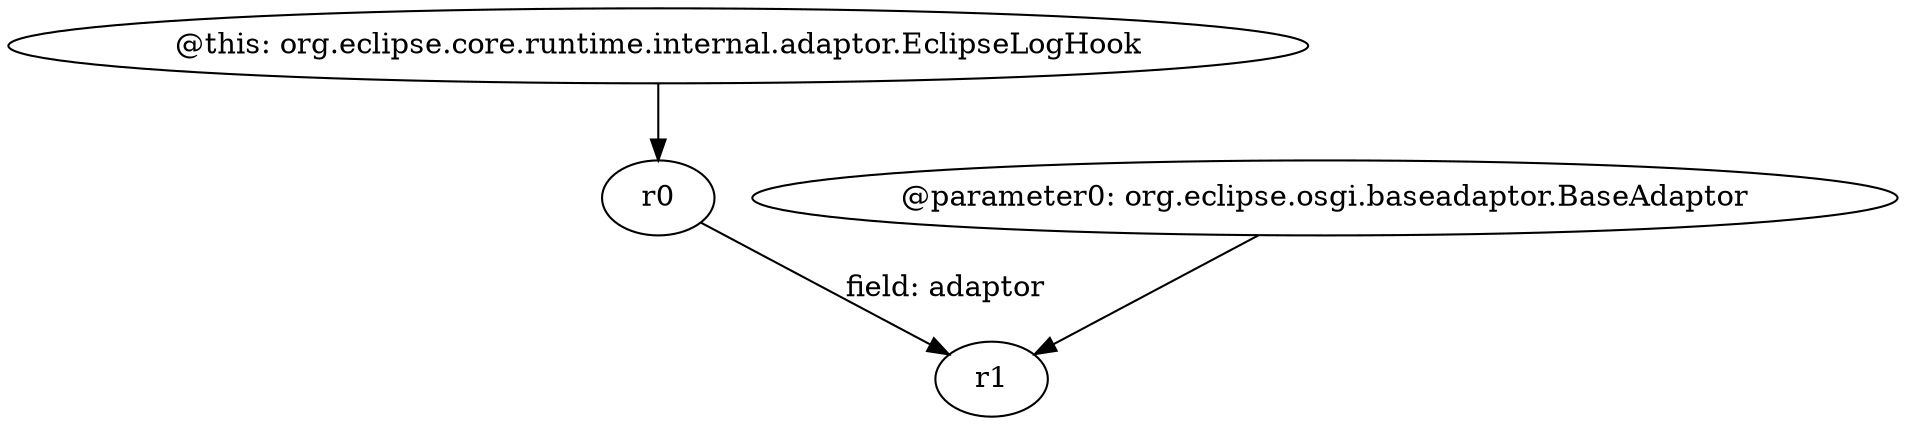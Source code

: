 digraph g {
0[label="@this: org.eclipse.core.runtime.internal.adaptor.EclipseLogHook"]
1[label="r0"]
0->1[label=""]
2[label="@parameter0: org.eclipse.osgi.baseadaptor.BaseAdaptor"]
3[label="r1"]
2->3[label=""]
1->3[label="field: adaptor"]
}